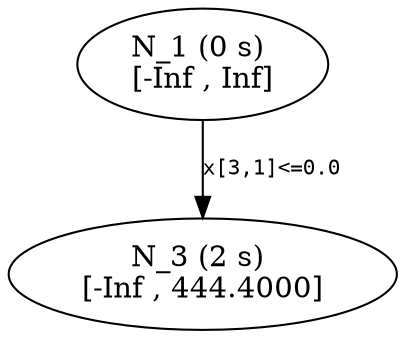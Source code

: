 ## dot -Tpdf thisfile > thisfile.pdf 

digraph Branching_Tree {
	edge[fontname = "Courier", fontsize = 10];
	n1 [label= "N_1 (0 s) \n[-Inf , Inf]"];
	n3 [label= "N_3 (2 s) \n[-Inf , 444.4000]"];
	n1 -> n3 [label= "x[3,1]<=0.0"];}